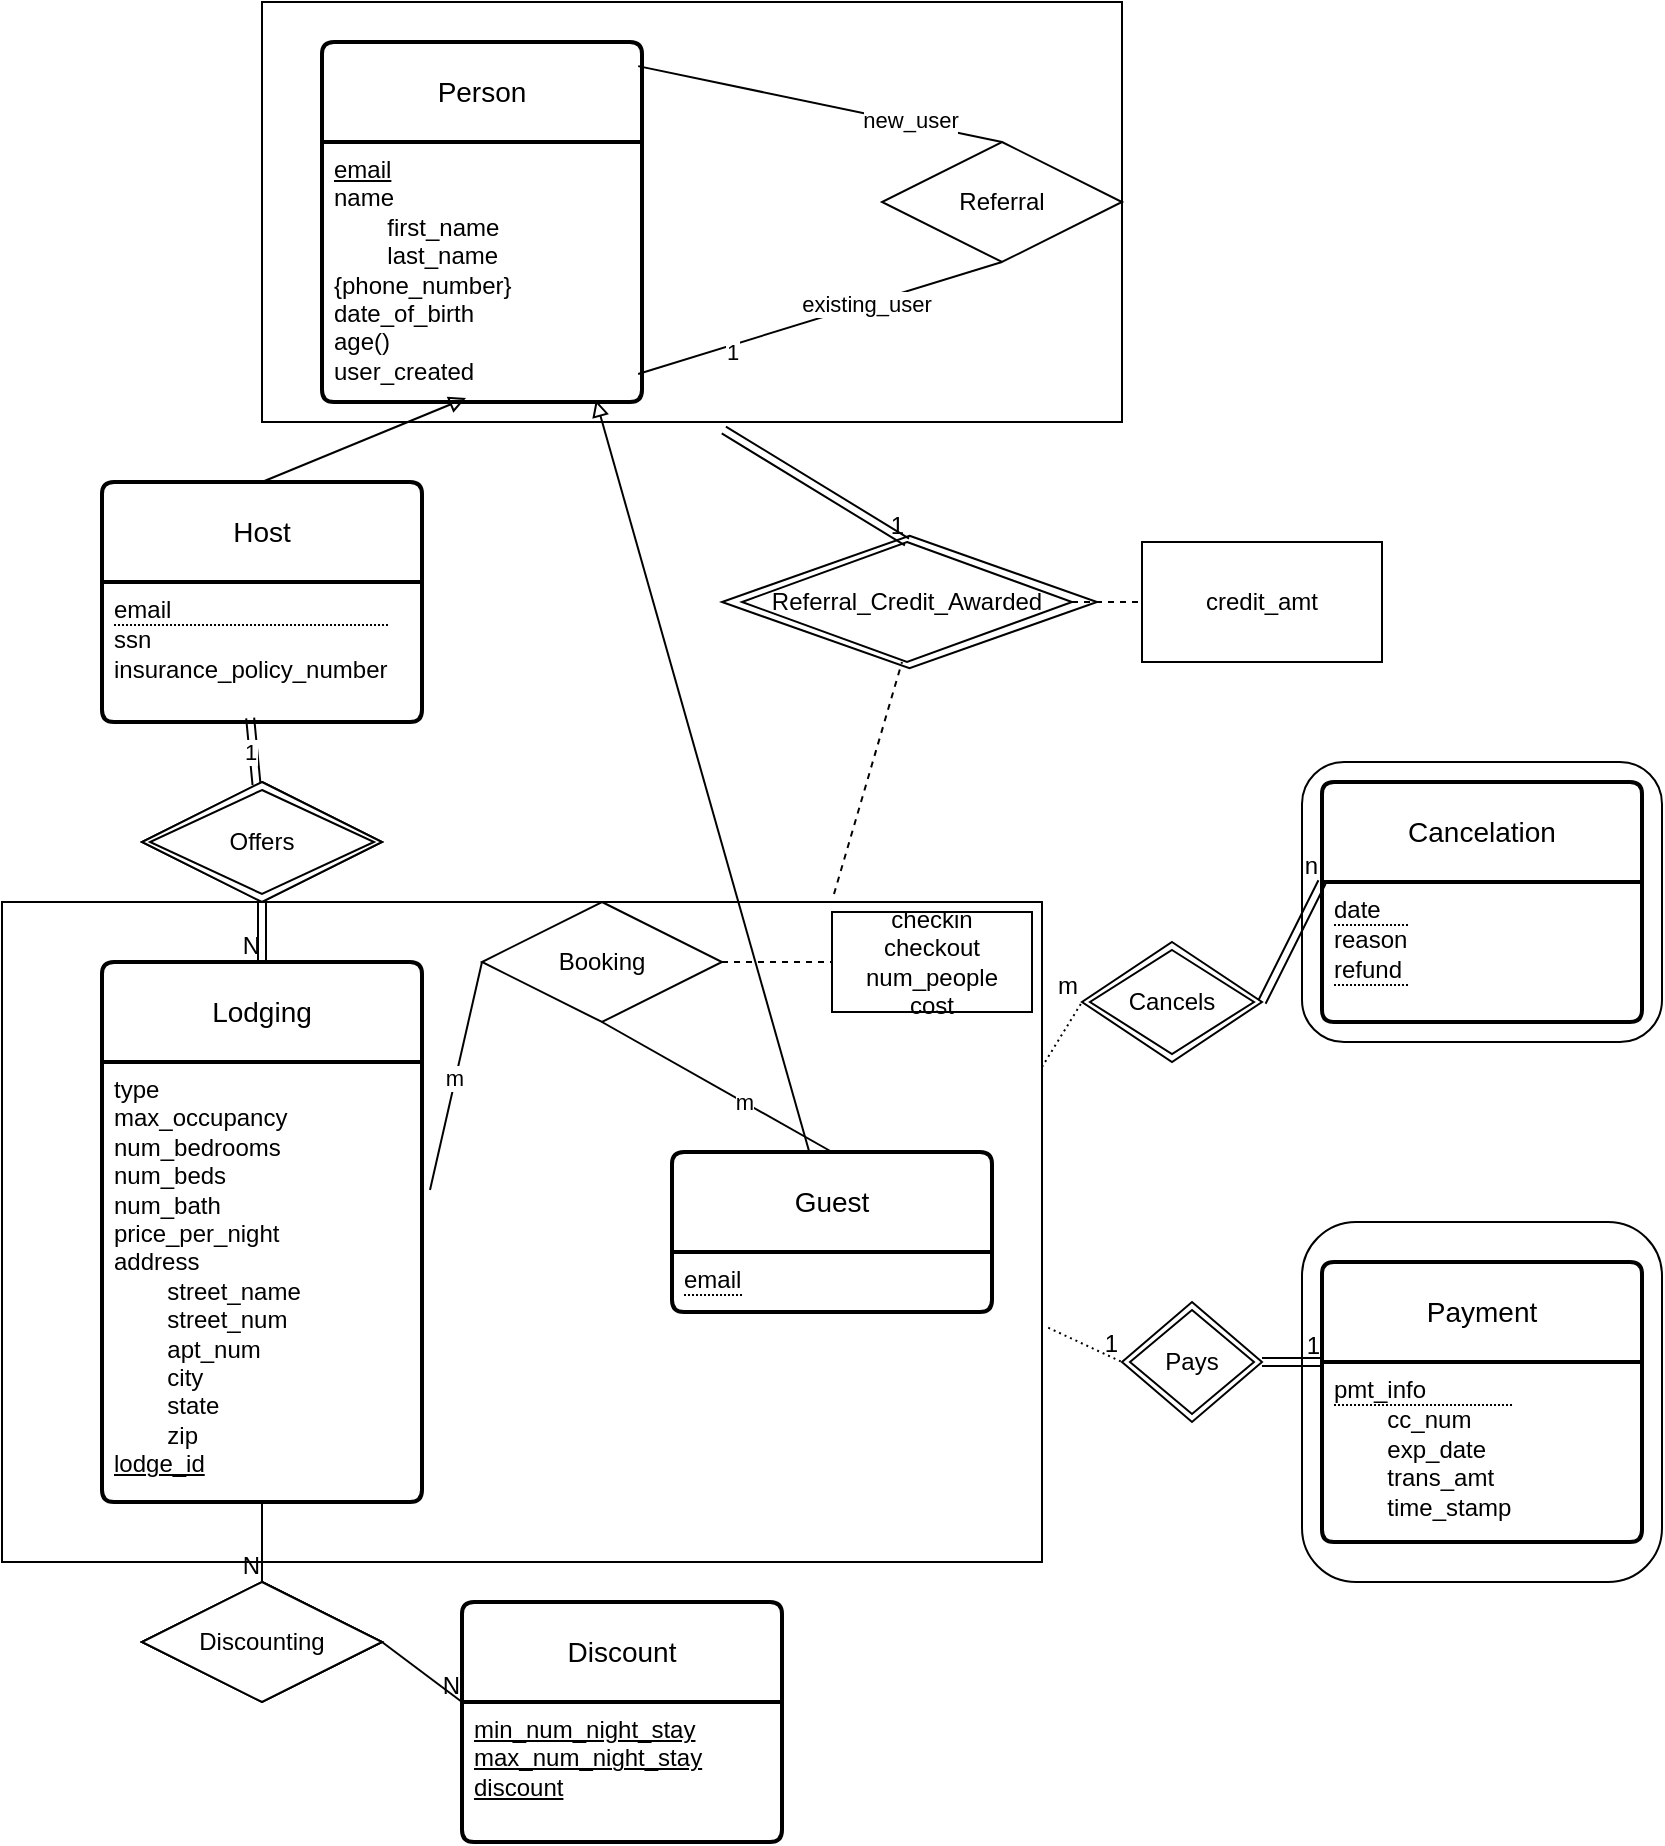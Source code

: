 <mxfile version="21.7.4" type="github">
  <diagram id="R2lEEEUBdFMjLlhIrx00" name="Page-1">
    <mxGraphModel dx="1367" dy="751" grid="1" gridSize="10" guides="1" tooltips="1" connect="1" arrows="1" fold="1" page="1" pageScale="1" pageWidth="850" pageHeight="1100" math="0" shadow="0" extFonts="Permanent Marker^https://fonts.googleapis.com/css?family=Permanent+Marker">
      <root>
        <mxCell id="0" />
        <mxCell id="1" parent="0" />
        <mxCell id="330GPT98bmkKfDyMkQcv-156" value="" style="rounded=1;whiteSpace=wrap;html=1;" vertex="1" parent="1">
          <mxGeometry x="660" y="400" width="180" height="140" as="geometry" />
        </mxCell>
        <mxCell id="330GPT98bmkKfDyMkQcv-138" value="" style="rhombus;whiteSpace=wrap;html=1;" vertex="1" parent="1">
          <mxGeometry x="370" y="286.86" width="187.5" height="66.28" as="geometry" />
        </mxCell>
        <mxCell id="330GPT98bmkKfDyMkQcv-136" value="" style="rounded=1;whiteSpace=wrap;html=1;" vertex="1" parent="1">
          <mxGeometry x="660" y="630" width="180" height="180" as="geometry" />
        </mxCell>
        <mxCell id="330GPT98bmkKfDyMkQcv-129" value="" style="rounded=0;whiteSpace=wrap;html=1;" vertex="1" parent="1">
          <mxGeometry x="140" y="20" width="430" height="210" as="geometry" />
        </mxCell>
        <mxCell id="330GPT98bmkKfDyMkQcv-78" value="" style="rounded=0;whiteSpace=wrap;html=1;" vertex="1" parent="1">
          <mxGeometry x="10" y="470" width="520" height="330" as="geometry" />
        </mxCell>
        <mxCell id="330GPT98bmkKfDyMkQcv-26" value="Person" style="swimlane;childLayout=stackLayout;horizontal=1;startSize=50;horizontalStack=0;rounded=1;fontSize=14;fontStyle=0;strokeWidth=2;resizeParent=0;resizeLast=1;shadow=0;dashed=0;align=center;arcSize=4;whiteSpace=wrap;html=1;" vertex="1" parent="1">
          <mxGeometry x="170" y="40" width="160" height="180" as="geometry" />
        </mxCell>
        <mxCell id="330GPT98bmkKfDyMkQcv-27" value="&lt;div&gt;&lt;u&gt;email&lt;/u&gt;&lt;/div&gt;&lt;div&gt;name&lt;/div&gt;&lt;div&gt;&lt;span style=&quot;white-space: pre;&quot;&gt;&#x9;&lt;/span&gt;first_name&lt;/div&gt;&lt;div&gt;&lt;span style=&quot;white-space: pre;&quot;&gt;&#x9;&lt;/span&gt;last_name&lt;/div&gt;&lt;div&gt;{phone_number}&lt;/div&gt;&lt;div&gt;date_of_birth&lt;/div&gt;&lt;div&gt;age()&lt;/div&gt;&lt;div&gt;user_created&lt;br&gt;&lt;/div&gt;" style="align=left;strokeColor=none;fillColor=none;spacingLeft=4;fontSize=12;verticalAlign=top;resizable=0;rotatable=0;part=1;html=1;" vertex="1" parent="330GPT98bmkKfDyMkQcv-26">
          <mxGeometry y="50" width="160" height="130" as="geometry" />
        </mxCell>
        <mxCell id="330GPT98bmkKfDyMkQcv-29" value="Host" style="swimlane;childLayout=stackLayout;horizontal=1;startSize=50;horizontalStack=0;rounded=1;fontSize=14;fontStyle=0;strokeWidth=2;resizeParent=0;resizeLast=1;shadow=0;dashed=0;align=center;arcSize=4;whiteSpace=wrap;html=1;" vertex="1" parent="1">
          <mxGeometry x="60" y="260" width="160" height="120" as="geometry" />
        </mxCell>
        <mxCell id="330GPT98bmkKfDyMkQcv-30" value="&lt;div style=&quot;border-bottom: 1px dotted black&quot;&gt;email&lt;/div&gt;&lt;div&gt;ssn&lt;/div&gt;&lt;div&gt;insurance_policy_number&lt;br&gt;&lt;/div&gt;" style="align=left;strokeColor=none;fillColor=none;spacingLeft=4;fontSize=12;verticalAlign=top;resizable=0;rotatable=0;part=1;html=1;" vertex="1" parent="330GPT98bmkKfDyMkQcv-29">
          <mxGeometry y="50" width="160" height="70" as="geometry" />
        </mxCell>
        <mxCell id="330GPT98bmkKfDyMkQcv-39" value="Lodging" style="swimlane;childLayout=stackLayout;horizontal=1;startSize=50;horizontalStack=0;rounded=1;fontSize=14;fontStyle=0;strokeWidth=2;resizeParent=0;resizeLast=1;shadow=0;dashed=0;align=center;arcSize=4;whiteSpace=wrap;html=1;" vertex="1" parent="1">
          <mxGeometry x="60" y="500" width="160" height="270" as="geometry" />
        </mxCell>
        <mxCell id="330GPT98bmkKfDyMkQcv-40" value="&lt;div&gt;type&lt;/div&gt;&lt;div&gt;max_occupancy&lt;/div&gt;&lt;div&gt;num_bedrooms&lt;/div&gt;&lt;div&gt;num_beds&lt;/div&gt;&lt;div&gt;num_bath&lt;/div&gt;&lt;div&gt;price_per_night&lt;/div&gt;&lt;div&gt;address&lt;/div&gt;&lt;div&gt;&lt;span style=&quot;white-space: pre;&quot;&gt;&#x9;&lt;/span&gt;street_name&lt;/div&gt;&lt;div&gt;&lt;span style=&quot;white-space: pre;&quot;&gt;&#x9;&lt;/span&gt;street_num&lt;/div&gt;&lt;div&gt;&lt;span style=&quot;white-space: pre;&quot;&gt;&#x9;&lt;/span&gt;apt_num&lt;/div&gt;&lt;div&gt;&lt;span style=&quot;white-space: pre;&quot;&gt;&#x9;&lt;/span&gt;city&lt;/div&gt;&lt;div&gt;&lt;span style=&quot;white-space: pre;&quot;&gt;&#x9;&lt;/span&gt;state&lt;/div&gt;&lt;div&gt;&lt;span style=&quot;white-space: pre;&quot;&gt;&#x9;&lt;/span&gt;zip&lt;/div&gt;&lt;div&gt;&lt;u&gt;lodge_id&lt;/u&gt;&lt;br&gt;&lt;/div&gt;" style="align=left;strokeColor=none;fillColor=none;spacingLeft=4;fontSize=12;verticalAlign=top;resizable=0;rotatable=0;part=1;html=1;" vertex="1" parent="330GPT98bmkKfDyMkQcv-39">
          <mxGeometry y="50" width="160" height="220" as="geometry" />
        </mxCell>
        <mxCell id="330GPT98bmkKfDyMkQcv-43" value="&lt;div&gt;Offers&lt;/div&gt;" style="shape=rhombus;perimeter=rhombusPerimeter;whiteSpace=wrap;html=1;align=center;" vertex="1" parent="1">
          <mxGeometry x="80" y="410" width="120" height="60" as="geometry" />
        </mxCell>
        <mxCell id="330GPT98bmkKfDyMkQcv-46" value="Guest" style="swimlane;childLayout=stackLayout;horizontal=1;startSize=50;horizontalStack=0;rounded=1;fontSize=14;fontStyle=0;strokeWidth=2;resizeParent=0;resizeLast=1;shadow=0;dashed=0;align=center;arcSize=4;whiteSpace=wrap;html=1;" vertex="1" parent="1">
          <mxGeometry x="345" y="595" width="160" height="80" as="geometry" />
        </mxCell>
        <mxCell id="330GPT98bmkKfDyMkQcv-47" value="&lt;div style=&quot;border-bottom: 1px dotted black&quot;&gt;email&lt;/div&gt;" style="align=left;strokeColor=none;fillColor=none;spacingLeft=4;fontSize=12;verticalAlign=top;resizable=0;rotatable=0;part=1;html=1;" vertex="1" parent="330GPT98bmkKfDyMkQcv-46">
          <mxGeometry y="50" width="160" height="30" as="geometry" />
        </mxCell>
        <mxCell id="330GPT98bmkKfDyMkQcv-53" value="" style="shape=link;html=1;rounded=0;exitX=0.5;exitY=1;exitDx=0;exitDy=0;entryX=0.5;entryY=0;entryDx=0;entryDy=0;" edge="1" parent="1" source="330GPT98bmkKfDyMkQcv-43" target="330GPT98bmkKfDyMkQcv-39">
          <mxGeometry relative="1" as="geometry">
            <mxPoint x="260" y="440" as="sourcePoint" />
            <mxPoint x="330" y="410" as="targetPoint" />
          </mxGeometry>
        </mxCell>
        <mxCell id="330GPT98bmkKfDyMkQcv-54" value="N" style="resizable=0;html=1;whiteSpace=wrap;align=right;verticalAlign=bottom;" connectable="0" vertex="1" parent="330GPT98bmkKfDyMkQcv-53">
          <mxGeometry x="1" relative="1" as="geometry" />
        </mxCell>
        <mxCell id="330GPT98bmkKfDyMkQcv-60" value="" style="shape=link;html=1;rounded=0;exitX=0.463;exitY=0.971;exitDx=0;exitDy=0;exitPerimeter=0;" edge="1" parent="1" source="330GPT98bmkKfDyMkQcv-30" target="330GPT98bmkKfDyMkQcv-43">
          <mxGeometry width="100" relative="1" as="geometry">
            <mxPoint x="200" y="410" as="sourcePoint" />
            <mxPoint x="300" y="410" as="targetPoint" />
          </mxGeometry>
        </mxCell>
        <mxCell id="330GPT98bmkKfDyMkQcv-61" value="&lt;div&gt;1&lt;/div&gt;" style="edgeLabel;html=1;align=center;verticalAlign=middle;resizable=0;points=[];" vertex="1" connectable="0" parent="330GPT98bmkKfDyMkQcv-60">
          <mxGeometry x="-0.006" y="-2" relative="1" as="geometry">
            <mxPoint as="offset" />
          </mxGeometry>
        </mxCell>
        <mxCell id="330GPT98bmkKfDyMkQcv-62" value="Booking" style="shape=rhombus;perimeter=rhombusPerimeter;whiteSpace=wrap;html=1;align=center;" vertex="1" parent="1">
          <mxGeometry x="250" y="470" width="120" height="60" as="geometry" />
        </mxCell>
        <mxCell id="330GPT98bmkKfDyMkQcv-63" value="&lt;div&gt;checkin&lt;/div&gt;&lt;div&gt;checkout&lt;/div&gt;&lt;div&gt;num_people&lt;/div&gt;&lt;div&gt;cost&lt;/div&gt;" style="whiteSpace=wrap;html=1;align=center;" vertex="1" parent="1">
          <mxGeometry x="425" y="475" width="100" height="50" as="geometry" />
        </mxCell>
        <mxCell id="330GPT98bmkKfDyMkQcv-64" value="" style="endArrow=none;dashed=1;html=1;rounded=0;exitX=1;exitY=0.5;exitDx=0;exitDy=0;entryX=0;entryY=0.5;entryDx=0;entryDy=0;" edge="1" parent="1" source="330GPT98bmkKfDyMkQcv-62" target="330GPT98bmkKfDyMkQcv-63">
          <mxGeometry width="50" height="50" relative="1" as="geometry">
            <mxPoint x="450" y="310" as="sourcePoint" />
            <mxPoint x="500" y="260" as="targetPoint" />
          </mxGeometry>
        </mxCell>
        <mxCell id="330GPT98bmkKfDyMkQcv-65" value="" style="endArrow=none;html=1;rounded=0;entryX=0.5;entryY=0;entryDx=0;entryDy=0;exitX=0.5;exitY=1;exitDx=0;exitDy=0;" edge="1" parent="1" source="330GPT98bmkKfDyMkQcv-62" target="330GPT98bmkKfDyMkQcv-46">
          <mxGeometry width="50" height="50" relative="1" as="geometry">
            <mxPoint x="450" y="310" as="sourcePoint" />
            <mxPoint x="500" y="260" as="targetPoint" />
          </mxGeometry>
        </mxCell>
        <mxCell id="330GPT98bmkKfDyMkQcv-67" value="m" style="edgeLabel;html=1;align=center;verticalAlign=middle;resizable=0;points=[];" vertex="1" connectable="0" parent="330GPT98bmkKfDyMkQcv-65">
          <mxGeometry x="0.228" relative="1" as="geometry">
            <mxPoint as="offset" />
          </mxGeometry>
        </mxCell>
        <mxCell id="330GPT98bmkKfDyMkQcv-66" value="" style="endArrow=none;html=1;rounded=0;exitX=0;exitY=0.5;exitDx=0;exitDy=0;entryX=1.025;entryY=0.291;entryDx=0;entryDy=0;entryPerimeter=0;" edge="1" parent="1" source="330GPT98bmkKfDyMkQcv-62" target="330GPT98bmkKfDyMkQcv-40">
          <mxGeometry width="50" height="50" relative="1" as="geometry">
            <mxPoint x="440" y="400" as="sourcePoint" />
            <mxPoint x="490" y="350" as="targetPoint" />
          </mxGeometry>
        </mxCell>
        <mxCell id="330GPT98bmkKfDyMkQcv-68" value="m" style="edgeLabel;html=1;align=center;verticalAlign=middle;resizable=0;points=[];" vertex="1" connectable="0" parent="330GPT98bmkKfDyMkQcv-66">
          <mxGeometry x="0.005" y="-1" relative="1" as="geometry">
            <mxPoint as="offset" />
          </mxGeometry>
        </mxCell>
        <mxCell id="330GPT98bmkKfDyMkQcv-81" value="Payment" style="swimlane;childLayout=stackLayout;horizontal=1;startSize=50;horizontalStack=0;rounded=1;fontSize=14;fontStyle=0;strokeWidth=2;resizeParent=0;resizeLast=1;shadow=0;dashed=0;align=center;arcSize=4;whiteSpace=wrap;html=1;" vertex="1" parent="1">
          <mxGeometry x="670" y="650" width="160" height="140" as="geometry" />
        </mxCell>
        <mxCell id="330GPT98bmkKfDyMkQcv-82" value="&lt;div style=&quot;border-bottom: 1px dotted black&quot;&gt;pmt_info&lt;/div&gt;&lt;div&gt;&lt;span style=&quot;white-space: pre;&quot;&gt;&#x9;&lt;/span&gt;cc_num&lt;/div&gt;&lt;div&gt;&lt;span style=&quot;white-space: pre;&quot;&gt;&#x9;&lt;/span&gt;exp_date&lt;/div&gt;&lt;div&gt;&lt;span style=&quot;white-space: pre;&quot;&gt;&#x9;&lt;/span&gt;trans_amt&lt;/div&gt;&lt;div&gt;&lt;span style=&quot;white-space: pre;&quot;&gt;&#x9;&lt;/span&gt;time_stamp&lt;br&gt;&lt;/div&gt;" style="align=left;strokeColor=none;fillColor=none;spacingLeft=4;fontSize=12;verticalAlign=top;resizable=0;rotatable=0;part=1;html=1;" vertex="1" parent="330GPT98bmkKfDyMkQcv-81">
          <mxGeometry y="50" width="160" height="90" as="geometry" />
        </mxCell>
        <mxCell id="330GPT98bmkKfDyMkQcv-83" style="edgeStyle=orthogonalEdgeStyle;rounded=0;orthogonalLoop=1;jettySize=auto;html=1;exitX=0.5;exitY=1;exitDx=0;exitDy=0;" edge="1" parent="1" source="330GPT98bmkKfDyMkQcv-82">
          <mxGeometry relative="1" as="geometry">
            <mxPoint x="750" y="790" as="targetPoint" />
          </mxGeometry>
        </mxCell>
        <mxCell id="330GPT98bmkKfDyMkQcv-84" value="&lt;div&gt;Cancelation&lt;/div&gt;" style="swimlane;childLayout=stackLayout;horizontal=1;startSize=50;horizontalStack=0;rounded=1;fontSize=14;fontStyle=0;strokeWidth=2;resizeParent=0;resizeLast=1;shadow=0;dashed=0;align=center;arcSize=4;whiteSpace=wrap;html=1;" vertex="1" parent="1">
          <mxGeometry x="670" y="410" width="160" height="120" as="geometry" />
        </mxCell>
        <mxCell id="330GPT98bmkKfDyMkQcv-85" value="&lt;div style=&quot;border-bottom: 1px dotted black&quot;&gt;date&lt;/div&gt;reason&lt;div style=&quot;border-bottom: 1px dotted black&quot;&gt;refund&lt;/div&gt;" style="align=left;strokeColor=none;fillColor=none;spacingLeft=4;fontSize=12;verticalAlign=top;resizable=0;rotatable=0;part=1;html=1;" vertex="1" parent="330GPT98bmkKfDyMkQcv-84">
          <mxGeometry y="50" width="160" height="70" as="geometry" />
        </mxCell>
        <mxCell id="330GPT98bmkKfDyMkQcv-90" value="Referral" style="shape=rhombus;perimeter=rhombusPerimeter;whiteSpace=wrap;html=1;align=center;" vertex="1" parent="1">
          <mxGeometry x="450" y="90" width="120" height="60" as="geometry" />
        </mxCell>
        <mxCell id="330GPT98bmkKfDyMkQcv-91" value="" style="endArrow=none;html=1;rounded=0;exitX=0.988;exitY=0.892;exitDx=0;exitDy=0;exitPerimeter=0;entryX=0.5;entryY=1;entryDx=0;entryDy=0;" edge="1" parent="1" source="330GPT98bmkKfDyMkQcv-27" target="330GPT98bmkKfDyMkQcv-90">
          <mxGeometry relative="1" as="geometry">
            <mxPoint x="430" y="400" as="sourcePoint" />
            <mxPoint x="590" y="400" as="targetPoint" />
          </mxGeometry>
        </mxCell>
        <mxCell id="330GPT98bmkKfDyMkQcv-94" value="existing_user" style="edgeLabel;html=1;align=center;verticalAlign=middle;resizable=0;points=[];" vertex="1" connectable="0" parent="330GPT98bmkKfDyMkQcv-91">
          <mxGeometry x="0.252" relative="1" as="geometry">
            <mxPoint as="offset" />
          </mxGeometry>
        </mxCell>
        <mxCell id="330GPT98bmkKfDyMkQcv-95" value="&lt;div&gt;1&lt;/div&gt;" style="edgeLabel;html=1;align=center;verticalAlign=middle;resizable=0;points=[];" vertex="1" connectable="0" parent="330GPT98bmkKfDyMkQcv-91">
          <mxGeometry x="-0.495" y="-3" relative="1" as="geometry">
            <mxPoint as="offset" />
          </mxGeometry>
        </mxCell>
        <mxCell id="330GPT98bmkKfDyMkQcv-92" value="" style="endArrow=none;html=1;rounded=0;exitX=0.988;exitY=0.067;exitDx=0;exitDy=0;exitPerimeter=0;entryX=0.5;entryY=0;entryDx=0;entryDy=0;" edge="1" parent="1" source="330GPT98bmkKfDyMkQcv-26" target="330GPT98bmkKfDyMkQcv-90">
          <mxGeometry relative="1" as="geometry">
            <mxPoint x="430" y="400" as="sourcePoint" />
            <mxPoint x="590" y="400" as="targetPoint" />
          </mxGeometry>
        </mxCell>
        <mxCell id="330GPT98bmkKfDyMkQcv-93" value="new_user" style="edgeLabel;html=1;align=center;verticalAlign=middle;resizable=0;points=[];" vertex="1" connectable="0" parent="330GPT98bmkKfDyMkQcv-92">
          <mxGeometry x="0.489" y="2" relative="1" as="geometry">
            <mxPoint as="offset" />
          </mxGeometry>
        </mxCell>
        <mxCell id="330GPT98bmkKfDyMkQcv-96" value="Discounting" style="shape=rhombus;perimeter=rhombusPerimeter;whiteSpace=wrap;html=1;align=center;" vertex="1" parent="1">
          <mxGeometry x="80" y="810" width="120" height="60" as="geometry" />
        </mxCell>
        <mxCell id="330GPT98bmkKfDyMkQcv-99" value="Discount" style="swimlane;childLayout=stackLayout;horizontal=1;startSize=50;horizontalStack=0;rounded=1;fontSize=14;fontStyle=0;strokeWidth=2;resizeParent=0;resizeLast=1;shadow=0;dashed=0;align=center;arcSize=4;whiteSpace=wrap;html=1;" vertex="1" parent="1">
          <mxGeometry x="240" y="820" width="160" height="120" as="geometry" />
        </mxCell>
        <mxCell id="330GPT98bmkKfDyMkQcv-100" value="&lt;div&gt;&lt;u&gt;min_num_night_stay&lt;/u&gt;&lt;/div&gt;&lt;div&gt;&lt;u&gt;max_num_night_stay&lt;/u&gt;&lt;/div&gt;&lt;div&gt;&lt;u&gt;discount&lt;br&gt;&lt;/u&gt;&lt;/div&gt;" style="align=left;strokeColor=none;fillColor=none;spacingLeft=4;fontSize=12;verticalAlign=top;resizable=0;rotatable=0;part=1;html=1;" vertex="1" parent="330GPT98bmkKfDyMkQcv-99">
          <mxGeometry y="50" width="160" height="70" as="geometry" />
        </mxCell>
        <mxCell id="330GPT98bmkKfDyMkQcv-103" value="Discounting" style="shape=rhombus;double=1;perimeter=rhombusPerimeter;whiteSpace=wrap;html=1;align=center;" vertex="1" parent="1">
          <mxGeometry x="80" y="810" width="120" height="60" as="geometry" />
        </mxCell>
        <mxCell id="330GPT98bmkKfDyMkQcv-108" value="Cancels" style="shape=rhombus;double=1;perimeter=rhombusPerimeter;whiteSpace=wrap;html=1;align=center;" vertex="1" parent="1">
          <mxGeometry x="550" y="490" width="90" height="60" as="geometry" />
        </mxCell>
        <mxCell id="330GPT98bmkKfDyMkQcv-109" value="" style="endArrow=none;html=1;rounded=0;dashed=1;dashPattern=1 2;exitX=1;exitY=0.25;exitDx=0;exitDy=0;entryX=0;entryY=0.5;entryDx=0;entryDy=0;" edge="1" parent="1" source="330GPT98bmkKfDyMkQcv-78" target="330GPT98bmkKfDyMkQcv-108">
          <mxGeometry relative="1" as="geometry">
            <mxPoint x="390" y="550" as="sourcePoint" />
            <mxPoint x="550" y="550" as="targetPoint" />
          </mxGeometry>
        </mxCell>
        <mxCell id="330GPT98bmkKfDyMkQcv-110" value="m" style="resizable=0;html=1;whiteSpace=wrap;align=right;verticalAlign=bottom;" connectable="0" vertex="1" parent="330GPT98bmkKfDyMkQcv-109">
          <mxGeometry x="1" relative="1" as="geometry" />
        </mxCell>
        <mxCell id="330GPT98bmkKfDyMkQcv-111" value="Pays" style="shape=rhombus;double=1;perimeter=rhombusPerimeter;whiteSpace=wrap;html=1;align=center;" vertex="1" parent="1">
          <mxGeometry x="570" y="670" width="70" height="60" as="geometry" />
        </mxCell>
        <mxCell id="330GPT98bmkKfDyMkQcv-112" value="" style="endArrow=none;html=1;rounded=0;dashed=1;dashPattern=1 2;entryX=0;entryY=0.5;entryDx=0;entryDy=0;exitX=1.006;exitY=0.645;exitDx=0;exitDy=0;exitPerimeter=0;" edge="1" parent="1" source="330GPT98bmkKfDyMkQcv-78" target="330GPT98bmkKfDyMkQcv-111">
          <mxGeometry relative="1" as="geometry">
            <mxPoint x="390" y="550" as="sourcePoint" />
            <mxPoint x="550" y="550" as="targetPoint" />
          </mxGeometry>
        </mxCell>
        <mxCell id="330GPT98bmkKfDyMkQcv-113" value="1" style="resizable=0;html=1;whiteSpace=wrap;align=right;verticalAlign=bottom;" connectable="0" vertex="1" parent="330GPT98bmkKfDyMkQcv-112">
          <mxGeometry x="1" relative="1" as="geometry" />
        </mxCell>
        <mxCell id="330GPT98bmkKfDyMkQcv-114" value="" style="shape=link;html=1;rounded=0;entryX=0;entryY=0;entryDx=0;entryDy=0;exitX=1;exitY=0.5;exitDx=0;exitDy=0;" edge="1" parent="1" source="330GPT98bmkKfDyMkQcv-111" target="330GPT98bmkKfDyMkQcv-82">
          <mxGeometry relative="1" as="geometry">
            <mxPoint x="390" y="550" as="sourcePoint" />
            <mxPoint x="550" y="550" as="targetPoint" />
          </mxGeometry>
        </mxCell>
        <mxCell id="330GPT98bmkKfDyMkQcv-115" value="1" style="resizable=0;html=1;whiteSpace=wrap;align=right;verticalAlign=bottom;" connectable="0" vertex="1" parent="330GPT98bmkKfDyMkQcv-114">
          <mxGeometry x="1" relative="1" as="geometry" />
        </mxCell>
        <mxCell id="330GPT98bmkKfDyMkQcv-116" value="" style="shape=link;html=1;rounded=0;entryX=0;entryY=0;entryDx=0;entryDy=0;exitX=1;exitY=0.5;exitDx=0;exitDy=0;" edge="1" parent="1" source="330GPT98bmkKfDyMkQcv-108" target="330GPT98bmkKfDyMkQcv-85">
          <mxGeometry relative="1" as="geometry">
            <mxPoint x="390" y="550" as="sourcePoint" />
            <mxPoint x="550" y="550" as="targetPoint" />
          </mxGeometry>
        </mxCell>
        <mxCell id="330GPT98bmkKfDyMkQcv-117" value="n" style="resizable=0;html=1;whiteSpace=wrap;align=right;verticalAlign=bottom;" connectable="0" vertex="1" parent="330GPT98bmkKfDyMkQcv-116">
          <mxGeometry x="1" relative="1" as="geometry" />
        </mxCell>
        <mxCell id="330GPT98bmkKfDyMkQcv-120" value="Discounting" style="shape=rhombus;perimeter=rhombusPerimeter;whiteSpace=wrap;html=1;align=center;" vertex="1" parent="1">
          <mxGeometry x="80" y="810" width="120" height="60" as="geometry" />
        </mxCell>
        <mxCell id="330GPT98bmkKfDyMkQcv-121" value="" style="endArrow=none;html=1;rounded=0;exitX=1;exitY=0.5;exitDx=0;exitDy=0;entryX=0;entryY=0;entryDx=0;entryDy=0;" edge="1" parent="1" source="330GPT98bmkKfDyMkQcv-120" target="330GPT98bmkKfDyMkQcv-100">
          <mxGeometry relative="1" as="geometry">
            <mxPoint x="180" y="640" as="sourcePoint" />
            <mxPoint x="340" y="640" as="targetPoint" />
          </mxGeometry>
        </mxCell>
        <mxCell id="330GPT98bmkKfDyMkQcv-122" value="N" style="resizable=0;html=1;whiteSpace=wrap;align=right;verticalAlign=bottom;" connectable="0" vertex="1" parent="330GPT98bmkKfDyMkQcv-121">
          <mxGeometry x="1" relative="1" as="geometry" />
        </mxCell>
        <mxCell id="330GPT98bmkKfDyMkQcv-123" value="" style="endArrow=none;html=1;rounded=0;exitX=0.5;exitY=1;exitDx=0;exitDy=0;" edge="1" parent="1" source="330GPT98bmkKfDyMkQcv-40" target="330GPT98bmkKfDyMkQcv-120">
          <mxGeometry relative="1" as="geometry">
            <mxPoint x="180" y="640" as="sourcePoint" />
            <mxPoint x="340" y="640" as="targetPoint" />
          </mxGeometry>
        </mxCell>
        <mxCell id="330GPT98bmkKfDyMkQcv-124" value="N" style="resizable=0;html=1;whiteSpace=wrap;align=right;verticalAlign=bottom;" connectable="0" vertex="1" parent="330GPT98bmkKfDyMkQcv-123">
          <mxGeometry x="1" relative="1" as="geometry" />
        </mxCell>
        <mxCell id="330GPT98bmkKfDyMkQcv-127" value="&lt;div&gt;Referral_Credit_Awarded&lt;/div&gt;" style="shape=rhombus;perimeter=rhombusPerimeter;whiteSpace=wrap;html=1;align=center;" vertex="1" parent="1">
          <mxGeometry x="380" y="290" width="165" height="60" as="geometry" />
        </mxCell>
        <mxCell id="330GPT98bmkKfDyMkQcv-133" value="&lt;div&gt;credit_amt&lt;/div&gt;" style="rounded=0;whiteSpace=wrap;html=1;" vertex="1" parent="1">
          <mxGeometry x="580" y="290" width="120" height="60" as="geometry" />
        </mxCell>
        <mxCell id="330GPT98bmkKfDyMkQcv-135" value="" style="endArrow=none;dashed=1;html=1;rounded=0;exitX=1;exitY=0.5;exitDx=0;exitDy=0;entryX=0;entryY=0.5;entryDx=0;entryDy=0;" edge="1" parent="1" source="330GPT98bmkKfDyMkQcv-127" target="330GPT98bmkKfDyMkQcv-133">
          <mxGeometry width="50" height="50" relative="1" as="geometry">
            <mxPoint x="520" y="190" as="sourcePoint" />
            <mxPoint x="570" y="140" as="targetPoint" />
          </mxGeometry>
        </mxCell>
        <mxCell id="330GPT98bmkKfDyMkQcv-137" value="" style="endArrow=none;dashed=1;html=1;rounded=0;exitX=0.8;exitY=-0.012;exitDx=0;exitDy=0;exitPerimeter=0;" edge="1" parent="1" source="330GPT98bmkKfDyMkQcv-78">
          <mxGeometry width="50" height="50" relative="1" as="geometry">
            <mxPoint x="400" y="400" as="sourcePoint" />
            <mxPoint x="460" y="350" as="targetPoint" />
          </mxGeometry>
        </mxCell>
        <mxCell id="330GPT98bmkKfDyMkQcv-141" value="" style="shape=link;html=1;rounded=0;exitX=0.537;exitY=1.019;exitDx=0;exitDy=0;exitPerimeter=0;entryX=0.5;entryY=0;entryDx=0;entryDy=0;" edge="1" parent="1" source="330GPT98bmkKfDyMkQcv-129" target="330GPT98bmkKfDyMkQcv-127">
          <mxGeometry relative="1" as="geometry">
            <mxPoint x="400" y="490" as="sourcePoint" />
            <mxPoint x="560" y="490" as="targetPoint" />
          </mxGeometry>
        </mxCell>
        <mxCell id="330GPT98bmkKfDyMkQcv-142" value="1" style="resizable=0;html=1;whiteSpace=wrap;align=right;verticalAlign=bottom;" connectable="0" vertex="1" parent="330GPT98bmkKfDyMkQcv-141">
          <mxGeometry x="1" relative="1" as="geometry" />
        </mxCell>
        <mxCell id="330GPT98bmkKfDyMkQcv-144" value="" style="endArrow=block;html=1;rounded=0;exitX=0.5;exitY=0;exitDx=0;exitDy=0;endFill=0;entryX=0.45;entryY=0.985;entryDx=0;entryDy=0;entryPerimeter=0;" edge="1" parent="1" source="330GPT98bmkKfDyMkQcv-29" target="330GPT98bmkKfDyMkQcv-27">
          <mxGeometry width="50" height="50" relative="1" as="geometry">
            <mxPoint x="370" y="550" as="sourcePoint" />
            <mxPoint x="220" y="230" as="targetPoint" />
          </mxGeometry>
        </mxCell>
        <mxCell id="330GPT98bmkKfDyMkQcv-145" value="" style="endArrow=block;html=1;rounded=0;entryX=0.856;entryY=0.992;entryDx=0;entryDy=0;entryPerimeter=0;endFill=0;" edge="1" parent="1" source="330GPT98bmkKfDyMkQcv-46" target="330GPT98bmkKfDyMkQcv-27">
          <mxGeometry width="50" height="50" relative="1" as="geometry">
            <mxPoint x="370" y="550" as="sourcePoint" />
            <mxPoint x="420" y="500" as="targetPoint" />
          </mxGeometry>
        </mxCell>
        <mxCell id="330GPT98bmkKfDyMkQcv-147" value="&lt;div&gt;Offers&lt;/div&gt;" style="shape=rhombus;double=1;perimeter=rhombusPerimeter;whiteSpace=wrap;html=1;align=center;" vertex="1" parent="1">
          <mxGeometry x="80" y="410" width="120" height="60" as="geometry" />
        </mxCell>
      </root>
    </mxGraphModel>
  </diagram>
</mxfile>
